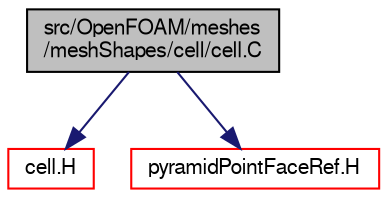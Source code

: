 digraph "src/OpenFOAM/meshes/meshShapes/cell/cell.C"
{
  bgcolor="transparent";
  edge [fontname="FreeSans",fontsize="10",labelfontname="FreeSans",labelfontsize="10"];
  node [fontname="FreeSans",fontsize="10",shape=record];
  Node0 [label="src/OpenFOAM/meshes\l/meshShapes/cell/cell.C",height=0.2,width=0.4,color="black", fillcolor="grey75", style="filled", fontcolor="black"];
  Node0 -> Node1 [color="midnightblue",fontsize="10",style="solid",fontname="FreeSans"];
  Node1 [label="cell.H",height=0.2,width=0.4,color="red",URL="$a11180.html"];
  Node0 -> Node148 [color="midnightblue",fontsize="10",style="solid",fontname="FreeSans"];
  Node148 [label="pyramidPointFaceRef.H",height=0.2,width=0.4,color="red",URL="$a11198.html"];
}
